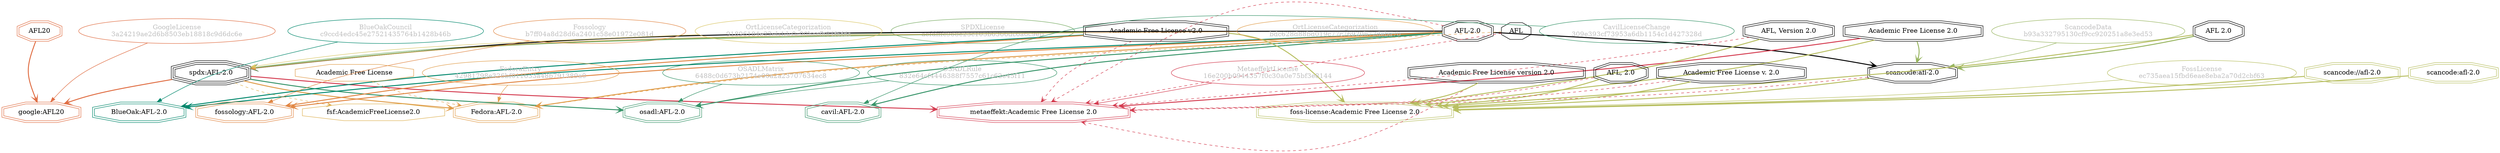 strict digraph {
    node [shape=box];
    graph [splines=curved];
    52 [label="SPDXLicense\naefdfffc968e23c103b6366dc6a6c9eb"
       ,fontcolor=gray
       ,color="#78ab63"
       ,fillcolor="beige;1"
       ,shape=ellipse];
    53 [label="spdx:AFL-2.0"
       ,shape=tripleoctagon];
    54 [label="AFL-2.0"
       ,shape=doubleoctagon];
    55 [label="Academic Free License v2.0"
       ,shape=doubleoctagon];
    4948 [label="GoogleLicense\n3a24219ae2d6b8503eb18818c9d6dc6e"
         ,fontcolor=gray
         ,color="#e06f45"
         ,fillcolor="beige;1"
         ,shape=ellipse];
    4949 [label="google:AFL20"
         ,color="#e06f45"
         ,shape=doubleoctagon];
    4950 [label=AFL20
         ,color="#e06f45"
         ,shape=doubleoctagon];
    5291 [label="FedoraEntry\n42981798e326bf011633a48b791389a0"
         ,fontcolor=gray
         ,color="#e09d4b"
         ,fillcolor="beige;1"
         ,shape=ellipse];
    5292 [label="Fedora:AFL-2.0"
         ,color="#e09d4b"
         ,shape=doubleoctagon];
    5293 [label="Academic Free License"
         ,color="#e09d4b"
         ,shape=octagon];
    5294 [label=AFL,shape=octagon];
    8224 [label="BlueOakCouncil\nc9ccd4edc45e27521435764b1428b46b"
         ,fontcolor=gray
         ,color="#00876c"
         ,fillcolor="beige;1"
         ,shape=ellipse];
    8225 [label="BlueOak:AFL-2.0"
         ,color="#00876c"
         ,shape=doubleoctagon];
    8949 [label="OSADLRule\n832e64cf4446388f7557c61c62e45f11"
         ,fontcolor=gray
         ,color="#379469"
         ,fillcolor="beige;1"
         ,shape=ellipse];
    8950 [label="osadl:AFL-2.0"
         ,color="#379469"
         ,shape=doubleoctagon];
    9286 [label="OSADLMatrix\n6488c0d673b2174e00a2a23707634ec8"
         ,fontcolor=gray
         ,color="#379469"
         ,fillcolor="beige;1"
         ,shape=ellipse];
    9539 [label="fsf:AcademicFreeLicense2.0"
         ,color="#deb256"
         ,shape=octagon];
    10880 [label="ScancodeData\nb93a332795130cf9cc920251a8e3ed53"
          ,fontcolor=gray
          ,color="#98b561"
          ,fillcolor="beige;1"
          ,shape=ellipse];
    10881 [label="scancode:afl-2.0"
          ,shape=doubleoctagon];
    10882 [label="AFL 2.0"
          ,shape=doubleoctagon];
    10883 [label="Academic Free License 2.0"
          ,shape=doubleoctagon];
    25477 [label="Fossology\nb7ff04a8d28d6a2401c58e01972e081d"
          ,fontcolor=gray
          ,color="#e18745"
          ,fillcolor="beige;1"
          ,shape=ellipse];
    25478 [label="fossology:AFL-2.0"
          ,color="#e18745"
          ,shape=doubleoctagon];
    27979 [label="OrtLicenseCategorization\nbdc628d88bd019c77c76920b72deba70"
          ,fontcolor=gray
          ,color="#e09d4b"
          ,fillcolor="beige;1"
          ,shape=ellipse];
    34846 [label="OrtLicenseCategorization\n91896184e22eb4dc0c90bccfb84f6fdc"
          ,fontcolor=gray
          ,color="#dac767"
          ,fillcolor="beige;1"
          ,shape=ellipse];
    35834 [label="CavilLicenseChange\n309e393cf73953a6db1154c1d427328d"
          ,fontcolor=gray
          ,color="#379469"
          ,fillcolor="beige;1"
          ,shape=ellipse];
    35835 [label="cavil:AFL-2.0"
          ,color="#379469"
          ,shape=doubleoctagon];
    38625 [label="MetaeffektLicense\n16e200b0944357f0c30a0e75bf3e8144"
          ,fontcolor=gray
          ,color="#d43d51"
          ,fillcolor="beige;1"
          ,shape=ellipse];
    38626 [label="metaeffekt:Academic Free License 2.0"
          ,color="#d43d51"
          ,shape=doubleoctagon];
    38627 [label="AFL, Version 2.0"
          ,shape=doubleoctagon];
    38628 [label="AFL, 2.0"
          ,shape=doubleoctagon];
    38629 [label="Academic Free License version 2.0"
          ,shape=doubleoctagon];
    38630 [label="Academic Free License v. 2.0"
          ,shape=doubleoctagon];
    50157 [label="FossLicense\nec735aea15fbd6eae8eba2a70d2cbf63"
          ,fontcolor=gray
          ,color="#b8bf62"
          ,fillcolor="beige;1"
          ,shape=ellipse];
    50158 [label="foss-license:Academic Free License 2.0"
          ,color="#b8bf62"
          ,shape=doubleoctagon];
    50159 [label="scancode://afl-2.0"
          ,color="#b8bf62"
          ,shape=doubleoctagon];
    50160 [label="scancode:afl-2.0"
          ,color="#b8bf62"
          ,shape=doubleoctagon];
    52 -> 53 [weight=0.5
             ,color="#78ab63"];
    53 -> 4949 [style=bold
               ,arrowhead=vee
               ,weight=0.7
               ,color="#e06f45"];
    53 -> 5292 [style=bold
               ,arrowhead=vee
               ,weight=0.7
               ,color="#e09d4b"];
    53 -> 8950 [style=bold
               ,arrowhead=vee
               ,weight=0.7
               ,color="#379469"];
    53 -> 9539 [style=dashed
               ,arrowhead=vee
               ,weight=0.5
               ,color="#deb256"];
    53 -> 38626 [style=bold
                ,arrowhead=vee
                ,weight=0.7
                ,color="#d43d51"];
    54 -> 53 [style=bold
             ,arrowhead=vee
             ,weight=0.7];
    54 -> 5292 [style=bold
               ,arrowhead=vee
               ,weight=0.7
               ,color="#e09d4b"];
    54 -> 8225 [style=bold
               ,arrowhead=vee
               ,weight=0.7
               ,color="#00876c"];
    54 -> 8950 [style=bold
               ,arrowhead=vee
               ,weight=0.7
               ,color="#379469"];
    54 -> 10881 [style=bold
                ,arrowhead=vee
                ,weight=0.7];
    54 -> 25478 [style=bold
                ,arrowhead=vee
                ,weight=0.7
                ,color="#e18745"];
    54 -> 35835 [style=bold
                ,arrowhead=vee
                ,weight=0.7
                ,color="#379469"];
    54 -> 35835 [style=bold
                ,arrowhead=vee
                ,weight=0.7
                ,color="#379469"];
    54 -> 38626 [style=dashed
                ,arrowhead=vee
                ,weight=0.5
                ,color="#d43d51"];
    55 -> 53 [style=bold
             ,arrowhead=vee
             ,weight=0.7
             ,color="#78ab63"];
    55 -> 8225 [style=bold
               ,arrowhead=vee
               ,weight=0.7
               ,color="#00876c"];
    55 -> 25478 [style=bold
                ,arrowhead=vee
                ,weight=0.7
                ,color="#e18745"];
    55 -> 38626 [style=dashed
                ,arrowhead=vee
                ,weight=0.5
                ,color="#d43d51"];
    55 -> 50158 [style=bold
                ,arrowhead=vee
                ,weight=0.7
                ,color="#b8bf62"];
    4948 -> 4949 [weight=0.5
                 ,color="#e06f45"];
    4950 -> 4949 [style=bold
                 ,arrowhead=vee
                 ,weight=0.7
                 ,color="#e06f45"];
    5291 -> 5292 [weight=0.5
                 ,color="#e09d4b"];
    5293 -> 5292 [style=dashed
                 ,arrowhead=vee
                 ,weight=0.5
                 ,color="#e09d4b"];
    5294 -> 5292 [style=dashed
                 ,arrowhead=vee
                 ,weight=0.5
                 ,color="#e09d4b"];
    5294 -> 38626 [style=dashed
                  ,arrowhead=vee
                  ,weight=0.5
                  ,color="#d43d51"];
    8224 -> 8225 [weight=0.5
                 ,color="#00876c"];
    8949 -> 8950 [weight=0.5
                 ,color="#379469"];
    9286 -> 8950 [weight=0.5
                 ,color="#379469"];
    10880 -> 10881 [weight=0.5
                   ,color="#98b561"];
    10881 -> 38626 [style=dashed
                   ,arrowhead=vee
                   ,weight=0.5
                   ,color="#d43d51"];
    10881 -> 50158 [style=bold
                   ,arrowhead=vee
                   ,weight=0.7
                   ,color="#b8bf62"];
    10882 -> 10881 [style=bold
                   ,arrowhead=vee
                   ,weight=0.7
                   ,color="#98b561"];
    10882 -> 50158 [style=bold
                   ,arrowhead=vee
                   ,weight=0.7
                   ,color="#b8bf62"];
    10883 -> 10881 [style=bold
                   ,arrowhead=vee
                   ,weight=0.7
                   ,color="#98b561"];
    10883 -> 38626 [style=bold
                   ,arrowhead=vee
                   ,weight=0.7
                   ,color="#d43d51"];
    10883 -> 50158 [style=bold
                   ,arrowhead=vee
                   ,weight=0.7
                   ,color="#b8bf62"];
    25477 -> 25478 [weight=0.5
                   ,color="#e18745"];
    27979 -> 53 [weight=0.5
                ,color="#e09d4b"];
    34846 -> 53 [weight=0.5
                ,color="#dac767"];
    35834 -> 35835 [weight=0.5
                   ,color="#379469"];
    38625 -> 38626 [weight=0.5
                   ,color="#d43d51"];
    38627 -> 38626 [style=dashed
                   ,arrowhead=vee
                   ,weight=0.5
                   ,color="#d43d51"];
    38627 -> 50158 [style=bold
                   ,arrowhead=vee
                   ,weight=0.7
                   ,color="#b8bf62"];
    38628 -> 38626 [style=dashed
                   ,arrowhead=vee
                   ,weight=0.5
                   ,color="#d43d51"];
    38628 -> 50158 [style=bold
                   ,arrowhead=vee
                   ,weight=0.7
                   ,color="#b8bf62"];
    38629 -> 38626 [style=dashed
                   ,arrowhead=vee
                   ,weight=0.5
                   ,color="#d43d51"];
    38629 -> 50158 [style=bold
                   ,arrowhead=vee
                   ,weight=0.7
                   ,color="#b8bf62"];
    38630 -> 38626 [style=dashed
                   ,arrowhead=vee
                   ,weight=0.5
                   ,color="#d43d51"];
    38630 -> 50158 [style=bold
                   ,arrowhead=vee
                   ,weight=0.7
                   ,color="#b8bf62"];
    50157 -> 50158 [weight=0.5
                   ,color="#b8bf62"];
    50159 -> 50158 [style=bold
                   ,arrowhead=vee
                   ,weight=0.7
                   ,color="#b8bf62"];
    50160 -> 50158 [style=bold
                   ,arrowhead=vee
                   ,weight=0.7
                   ,color="#b8bf62"];
}
